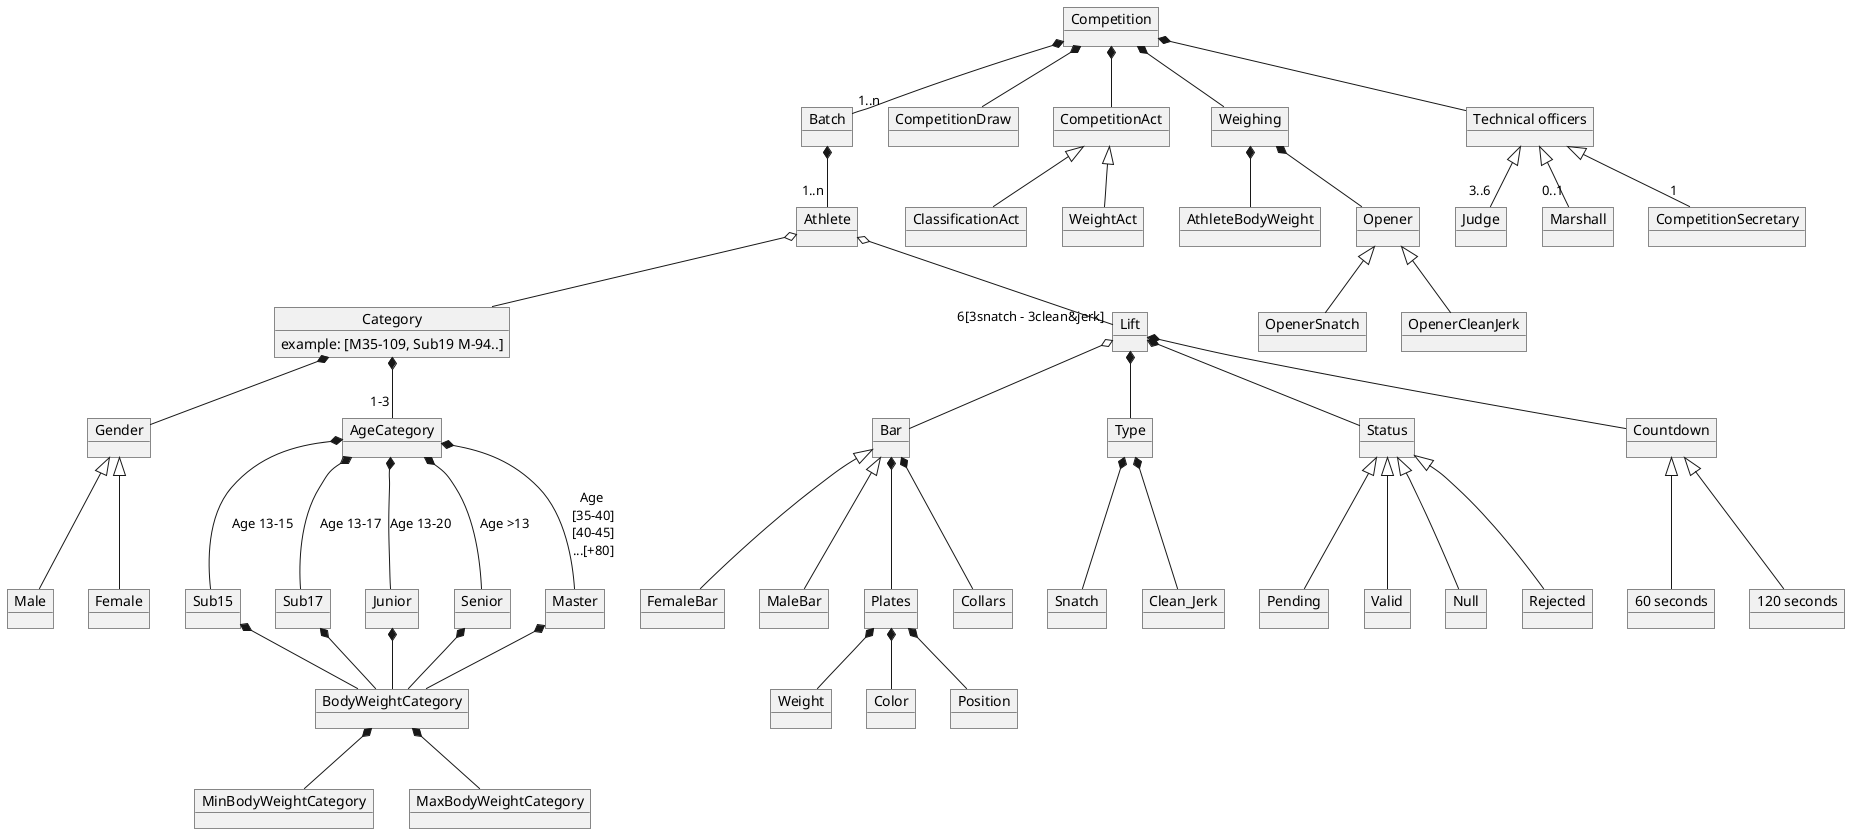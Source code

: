 @startuml
'https://plantuml.com/object-diagram

object Competition
object Batch

object Athlete
object Gender
object Male
object Female

object CompetitionDraw

' Category
object Category {
  example: [M35-109, Sub19 M-94..]
}

object BodyWeightCategory
object MinBodyWeightCategory
object MaxBodyWeightCategory

object AgeCategory
object Sub15
object Sub17
object Junior
object Senior
object Master

' Bars
object Bar
object FemaleBar
object MaleBar
object Plates
object Weight
object Color
object Collars
object Position

' Lifts
object Lift
object Type
object Snatch
object Clean_Jerk
object Status
object Pending
object Valid
object Null
object Rejected
object Countdown
object "60 seconds" as 60s
object "120 seconds" as 120s

' Competition acts
object CompetitionAct
object ClassificationAct
object WeightAct

' Weighing
object Weighing
object AthleteBodyWeight
object Opener
object OpenerSnatch
object OpenerCleanJerk

' Technical officers
object "Technical officers" as TC
object Judge
object Marshall
object CompetitionSecretary


Competition *-- TC
TC <|-- "3..6" Judge
TC <|-- "0..1" Marshall
TC <|-- "1" CompetitionSecretary



Weighing *-- AthleteBodyWeight
Weighing *-- Opener
Opener <|-- OpenerSnatch
Opener <|-- OpenerCleanJerk


Lift *-- Type
Type *-- Snatch
Type *-- Clean_Jerk
Lift o-- Bar
Lift *-- Status
Status <|-- Pending
Status <|-- Valid
Status <|-- Null
Status <|-- Rejected
Lift *-- Countdown
Countdown <|-- 60s
Countdown <|-- 120s



Competition *-- Weighing
Competition *-- "1..n" Batch
Batch *-- "1..n" Athlete
Competition *-- CompetitionAct
CompetitionAct <|-- ClassificationAct
CompetitionAct <|-- WeightAct
Competition *-- CompetitionDraw


Gender <|-- Male
Gender <|-- Female

Category *-- "1-3" AgeCategory
Category *-- Gender
Sub15 *-- BodyWeightCategory
Sub17 *-- BodyWeightCategory
Junior *-- BodyWeightCategory
Senior *-- BodyWeightCategory
Master *-- BodyWeightCategory
BodyWeightCategory *-- MinBodyWeightCategory
BodyWeightCategory *-- MaxBodyWeightCategory

AgeCategory *-- Sub15 :"Age 13-15"
AgeCategory *-- Sub17 :"Age 13-17"
AgeCategory *-- Junior :"Age 13-20"
AgeCategory *-- Senior :"Age >13"
AgeCategory *-- Master :"Age \n[35-40]\n[40-45]\n...[+80]"


Athlete o-- Category

Bar <|-- FemaleBar
Bar <|-- MaleBar
Bar *-- Plates
Bar *-- Collars
Plates *-- Weight
Plates *-- Color
Plates *-- Position


Athlete o-- "6[3snatch - 3clean&jerk]" Lift


@enduml
